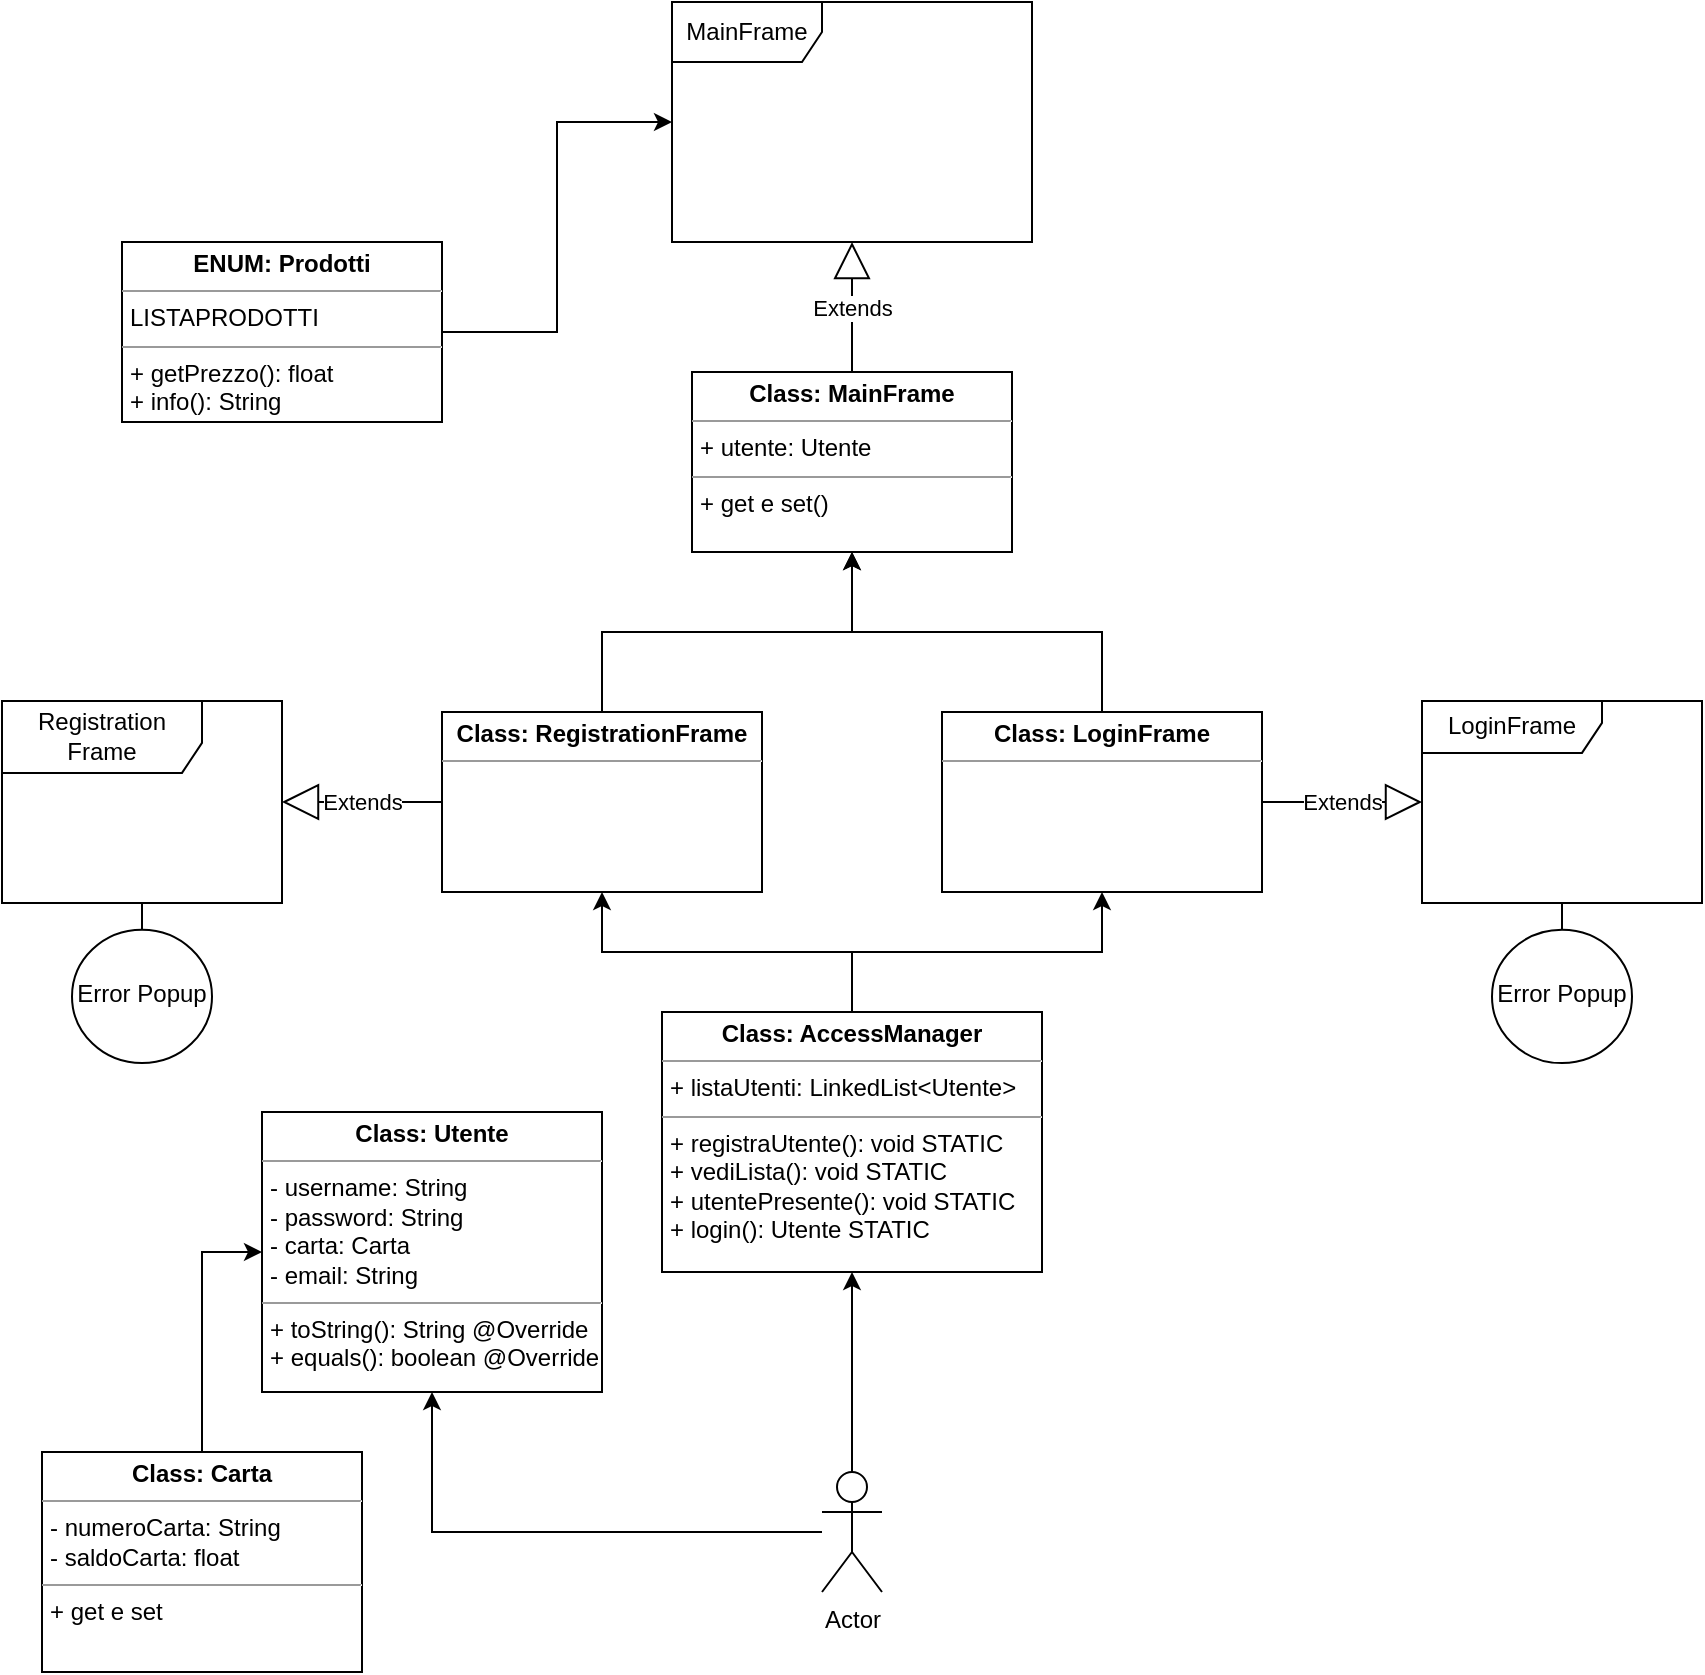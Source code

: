 <mxfile version="14.6.13" type="device"><diagram id="COfsp-BmLQiuMhnsCFih" name="Page-1"><mxGraphModel dx="1384" dy="805" grid="1" gridSize="10" guides="1" tooltips="1" connect="1" arrows="1" fold="1" page="1" pageScale="1" pageWidth="850" pageHeight="1100" math="0" shadow="0"><root><mxCell id="0"/><mxCell id="1" parent="0"/><mxCell id="iCyd9Eh8xQnS81OEhNU0-17" style="edgeStyle=orthogonalEdgeStyle;rounded=0;orthogonalLoop=1;jettySize=auto;html=1;entryX=0.5;entryY=1;entryDx=0;entryDy=0;" edge="1" parent="1" source="iCyd9Eh8xQnS81OEhNU0-1" target="iCyd9Eh8xQnS81OEhNU0-4"><mxGeometry relative="1" as="geometry"/></mxCell><mxCell id="iCyd9Eh8xQnS81OEhNU0-39" style="edgeStyle=orthogonalEdgeStyle;rounded=0;orthogonalLoop=1;jettySize=auto;html=1;entryX=0.5;entryY=1;entryDx=0;entryDy=0;" edge="1" parent="1" source="iCyd9Eh8xQnS81OEhNU0-1" target="iCyd9Eh8xQnS81OEhNU0-18"><mxGeometry relative="1" as="geometry"/></mxCell><mxCell id="iCyd9Eh8xQnS81OEhNU0-1" value="Actor" style="shape=umlActor;verticalLabelPosition=bottom;verticalAlign=top;html=1;outlineConnect=0;" vertex="1" parent="1"><mxGeometry x="410" y="990" width="30" height="60" as="geometry"/></mxCell><mxCell id="iCyd9Eh8xQnS81OEhNU0-3" value="MainFrame" style="shape=umlFrame;whiteSpace=wrap;html=1;width=75;height=30;" vertex="1" parent="1"><mxGeometry x="335" y="255" width="180" height="120" as="geometry"/></mxCell><mxCell id="iCyd9Eh8xQnS81OEhNU0-7" style="edgeStyle=orthogonalEdgeStyle;rounded=0;orthogonalLoop=1;jettySize=auto;html=1;entryX=0.5;entryY=1;entryDx=0;entryDy=0;" edge="1" parent="1" source="iCyd9Eh8xQnS81OEhNU0-4" target="iCyd9Eh8xQnS81OEhNU0-6"><mxGeometry relative="1" as="geometry"/></mxCell><mxCell id="iCyd9Eh8xQnS81OEhNU0-11" style="edgeStyle=orthogonalEdgeStyle;rounded=0;orthogonalLoop=1;jettySize=auto;html=1;entryX=0.5;entryY=1;entryDx=0;entryDy=0;" edge="1" parent="1" source="iCyd9Eh8xQnS81OEhNU0-4" target="iCyd9Eh8xQnS81OEhNU0-10"><mxGeometry relative="1" as="geometry"/></mxCell><mxCell id="iCyd9Eh8xQnS81OEhNU0-4" value="&lt;p style=&quot;margin: 0px ; margin-top: 4px ; text-align: center&quot;&gt;&lt;b&gt;Class: AccessManager&lt;br&gt;&lt;/b&gt;&lt;/p&gt;&lt;hr size=&quot;1&quot;&gt;&lt;p style=&quot;margin: 0px ; margin-left: 4px&quot;&gt;+ listaUtenti: LinkedList&amp;lt;Utente&amp;gt;&lt;/p&gt;&lt;hr size=&quot;1&quot;&gt;&lt;p style=&quot;margin: 0px ; margin-left: 4px&quot;&gt;+ registraUtente(): void STATIC&lt;br&gt;&lt;/p&gt;&lt;p style=&quot;margin: 0px ; margin-left: 4px&quot;&gt;+ vediLista(): void STATIC&lt;/p&gt;&lt;p style=&quot;margin: 0px ; margin-left: 4px&quot;&gt;+ utentePresente(): void STATIC&lt;/p&gt;&lt;p style=&quot;margin: 0px ; margin-left: 4px&quot;&gt;+ login(): Utente STATIC&lt;/p&gt;" style="verticalAlign=top;align=left;overflow=fill;fontSize=12;fontFamily=Helvetica;html=1;" vertex="1" parent="1"><mxGeometry x="330" y="760" width="190" height="130" as="geometry"/></mxCell><mxCell id="iCyd9Eh8xQnS81OEhNU0-35" style="edgeStyle=orthogonalEdgeStyle;rounded=0;orthogonalLoop=1;jettySize=auto;html=1;entryX=0.5;entryY=1;entryDx=0;entryDy=0;" edge="1" parent="1" source="iCyd9Eh8xQnS81OEhNU0-6" target="iCyd9Eh8xQnS81OEhNU0-34"><mxGeometry relative="1" as="geometry"/></mxCell><mxCell id="iCyd9Eh8xQnS81OEhNU0-6" value="&lt;p style=&quot;margin: 0px ; margin-top: 4px ; text-align: center&quot;&gt;&lt;b&gt;Class: RegistrationFrame&lt;br&gt;&lt;/b&gt;&lt;/p&gt;&lt;hr size=&quot;1&quot;&gt;" style="verticalAlign=top;align=left;overflow=fill;fontSize=12;fontFamily=Helvetica;html=1;" vertex="1" parent="1"><mxGeometry x="220" y="610" width="160" height="90" as="geometry"/></mxCell><mxCell id="iCyd9Eh8xQnS81OEhNU0-36" style="edgeStyle=orthogonalEdgeStyle;rounded=0;orthogonalLoop=1;jettySize=auto;html=1;entryX=0.5;entryY=1;entryDx=0;entryDy=0;" edge="1" parent="1" source="iCyd9Eh8xQnS81OEhNU0-10" target="iCyd9Eh8xQnS81OEhNU0-34"><mxGeometry relative="1" as="geometry"/></mxCell><mxCell id="iCyd9Eh8xQnS81OEhNU0-10" value="&lt;p style=&quot;margin: 0px ; margin-top: 4px ; text-align: center&quot;&gt;&lt;b&gt;Class: LoginFrame&lt;br&gt;&lt;/b&gt;&lt;/p&gt;&lt;hr size=&quot;1&quot;&gt;" style="verticalAlign=top;align=left;overflow=fill;fontSize=12;fontFamily=Helvetica;html=1;" vertex="1" parent="1"><mxGeometry x="470" y="610" width="160" height="90" as="geometry"/></mxCell><mxCell id="iCyd9Eh8xQnS81OEhNU0-13" value="Registration Frame" style="shape=umlFrame;whiteSpace=wrap;html=1;width=100;height=36;" vertex="1" parent="1"><mxGeometry y="604.44" width="140" height="101.11" as="geometry"/></mxCell><mxCell id="iCyd9Eh8xQnS81OEhNU0-14" value="LoginFrame" style="shape=umlFrame;whiteSpace=wrap;html=1;width=90;height=26;" vertex="1" parent="1"><mxGeometry x="710" y="604.44" width="140" height="101.11" as="geometry"/></mxCell><mxCell id="iCyd9Eh8xQnS81OEhNU0-18" value="&lt;p style=&quot;margin: 0px ; margin-top: 4px ; text-align: center&quot;&gt;&lt;b&gt;Class: Utente&lt;br&gt;&lt;/b&gt;&lt;/p&gt;&lt;hr size=&quot;1&quot;&gt;&lt;p style=&quot;margin: 0px ; margin-left: 4px&quot;&gt;- username: String&lt;/p&gt;&lt;p style=&quot;margin: 0px ; margin-left: 4px&quot;&gt;- password: String&lt;/p&gt;&lt;p style=&quot;margin: 0px ; margin-left: 4px&quot;&gt;- carta: Carta&lt;/p&gt;&lt;p style=&quot;margin: 0px ; margin-left: 4px&quot;&gt;- email: String&lt;br&gt;&lt;/p&gt;&lt;hr size=&quot;1&quot;&gt;&lt;p style=&quot;margin: 0px ; margin-left: 4px&quot;&gt;+ toString(): String @Override&lt;/p&gt;&lt;p style=&quot;margin: 0px ; margin-left: 4px&quot;&gt;+ equals(): boolean @Override&lt;br&gt;&lt;/p&gt;" style="verticalAlign=top;align=left;overflow=fill;fontSize=12;fontFamily=Helvetica;html=1;" vertex="1" parent="1"><mxGeometry x="130" y="810" width="170" height="140" as="geometry"/></mxCell><mxCell id="iCyd9Eh8xQnS81OEhNU0-23" style="edgeStyle=orthogonalEdgeStyle;rounded=0;orthogonalLoop=1;jettySize=auto;html=1;" edge="1" parent="1" source="iCyd9Eh8xQnS81OEhNU0-21" target="iCyd9Eh8xQnS81OEhNU0-3"><mxGeometry relative="1" as="geometry"/></mxCell><mxCell id="iCyd9Eh8xQnS81OEhNU0-21" value="&lt;p style=&quot;margin: 0px ; margin-top: 4px ; text-align: center&quot;&gt;&lt;b&gt;ENUM: Prodotti&lt;br&gt;&lt;/b&gt;&lt;/p&gt;&lt;hr size=&quot;1&quot;&gt;&lt;p style=&quot;margin: 0px ; margin-left: 4px&quot;&gt;LISTAPRODOTTI&lt;/p&gt;&lt;hr size=&quot;1&quot;&gt;&lt;p style=&quot;margin: 0px ; margin-left: 4px&quot;&gt;+ getPrezzo(): float&lt;/p&gt;&lt;p style=&quot;margin: 0px ; margin-left: 4px&quot;&gt;+ info(): String&lt;br&gt;&lt;/p&gt;" style="verticalAlign=top;align=left;overflow=fill;fontSize=12;fontFamily=Helvetica;html=1;" vertex="1" parent="1"><mxGeometry x="60" y="375" width="160" height="90" as="geometry"/></mxCell><mxCell id="iCyd9Eh8xQnS81OEhNU0-26" style="edgeStyle=orthogonalEdgeStyle;rounded=0;orthogonalLoop=1;jettySize=auto;html=1;entryX=0;entryY=0.5;entryDx=0;entryDy=0;" edge="1" parent="1" source="iCyd9Eh8xQnS81OEhNU0-25" target="iCyd9Eh8xQnS81OEhNU0-18"><mxGeometry relative="1" as="geometry"/></mxCell><mxCell id="iCyd9Eh8xQnS81OEhNU0-25" value="&lt;p style=&quot;margin: 0px ; margin-top: 4px ; text-align: center&quot;&gt;&lt;b&gt;Class: Carta&lt;br&gt;&lt;/b&gt;&lt;/p&gt;&lt;hr size=&quot;1&quot;&gt;&lt;p style=&quot;margin: 0px ; margin-left: 4px&quot;&gt;- numeroCarta: String&lt;/p&gt;&lt;p style=&quot;margin: 0px ; margin-left: 4px&quot;&gt;- saldoCarta: float&lt;br&gt;&lt;/p&gt;&lt;hr size=&quot;1&quot;&gt;&lt;p style=&quot;margin: 0px ; margin-left: 4px&quot;&gt;+ get e set&lt;br&gt;&lt;/p&gt;" style="verticalAlign=top;align=left;overflow=fill;fontSize=12;fontFamily=Helvetica;html=1;" vertex="1" parent="1"><mxGeometry x="20" y="980" width="160" height="110" as="geometry"/></mxCell><mxCell id="iCyd9Eh8xQnS81OEhNU0-29" value="Error Popup " style="shape=umlBoundary;whiteSpace=wrap;html=1;direction=south;" vertex="1" parent="1"><mxGeometry x="35" y="705.55" width="70" height="80" as="geometry"/></mxCell><mxCell id="iCyd9Eh8xQnS81OEhNU0-30" value="Error Popup " style="shape=umlBoundary;whiteSpace=wrap;html=1;direction=south;" vertex="1" parent="1"><mxGeometry x="745" y="705.55" width="70" height="80" as="geometry"/></mxCell><mxCell id="iCyd9Eh8xQnS81OEhNU0-32" value="Extends" style="endArrow=block;endSize=16;endFill=0;html=1;exitX=0;exitY=0.5;exitDx=0;exitDy=0;" edge="1" parent="1" source="iCyd9Eh8xQnS81OEhNU0-6" target="iCyd9Eh8xQnS81OEhNU0-13"><mxGeometry width="160" relative="1" as="geometry"><mxPoint x="100" y="740" as="sourcePoint"/><mxPoint x="60" y="740" as="targetPoint"/></mxGeometry></mxCell><mxCell id="iCyd9Eh8xQnS81OEhNU0-33" value="Extends" style="endArrow=block;endSize=16;endFill=0;html=1;exitX=1;exitY=0.5;exitDx=0;exitDy=0;" edge="1" parent="1" source="iCyd9Eh8xQnS81OEhNU0-10" target="iCyd9Eh8xQnS81OEhNU0-14"><mxGeometry width="160" relative="1" as="geometry"><mxPoint x="640" y="630" as="sourcePoint"/><mxPoint x="800" y="630" as="targetPoint"/></mxGeometry></mxCell><mxCell id="iCyd9Eh8xQnS81OEhNU0-34" value="&lt;p style=&quot;margin: 0px ; margin-top: 4px ; text-align: center&quot;&gt;&lt;b&gt;Class: MainFrame&lt;br&gt;&lt;/b&gt;&lt;/p&gt;&lt;hr size=&quot;1&quot;&gt;&lt;p style=&quot;margin: 0px ; margin-left: 4px&quot;&gt;+ utente: Utente&lt;/p&gt;&lt;hr size=&quot;1&quot;&gt;&lt;p style=&quot;margin: 0px ; margin-left: 4px&quot;&gt;+ get e set()&lt;br&gt;&lt;/p&gt;" style="verticalAlign=top;align=left;overflow=fill;fontSize=12;fontFamily=Helvetica;html=1;" vertex="1" parent="1"><mxGeometry x="345" y="440" width="160" height="90" as="geometry"/></mxCell><mxCell id="iCyd9Eh8xQnS81OEhNU0-38" value="Extends" style="endArrow=block;endSize=16;endFill=0;html=1;exitX=0.5;exitY=0;exitDx=0;exitDy=0;" edge="1" parent="1" source="iCyd9Eh8xQnS81OEhNU0-34" target="iCyd9Eh8xQnS81OEhNU0-3"><mxGeometry width="160" relative="1" as="geometry"><mxPoint x="530" y="390" as="sourcePoint"/><mxPoint x="645" y="389.997" as="targetPoint"/></mxGeometry></mxCell></root></mxGraphModel></diagram></mxfile>